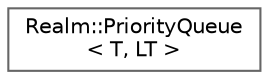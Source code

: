 digraph "Graphical Class Hierarchy"
{
 // LATEX_PDF_SIZE
  bgcolor="transparent";
  edge [fontname=Helvetica,fontsize=10,labelfontname=Helvetica,labelfontsize=10];
  node [fontname=Helvetica,fontsize=10,shape=box,height=0.2,width=0.4];
  rankdir="LR";
  Node0 [id="Node000000",label="Realm::PriorityQueue\l\< T, LT \>",height=0.2,width=0.4,color="grey40", fillcolor="white", style="filled",URL="$classRealm_1_1PriorityQueue.html",tooltip=" "];
}
